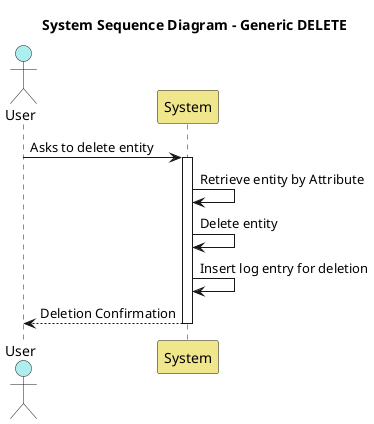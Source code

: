 ﻿@startuml
title System Sequence Diagram - Generic DELETE 

actor "User" as user #AFEEEE 
participant "System" as system #F0E68C 

user -> system: Asks to delete entity
activate system

system -> system: Retrieve entity by Attribute
system -> system: Delete entity
system -> system: Insert log entry for deletion

system --> user: Deletion Confirmation
deactivate system

@enduml